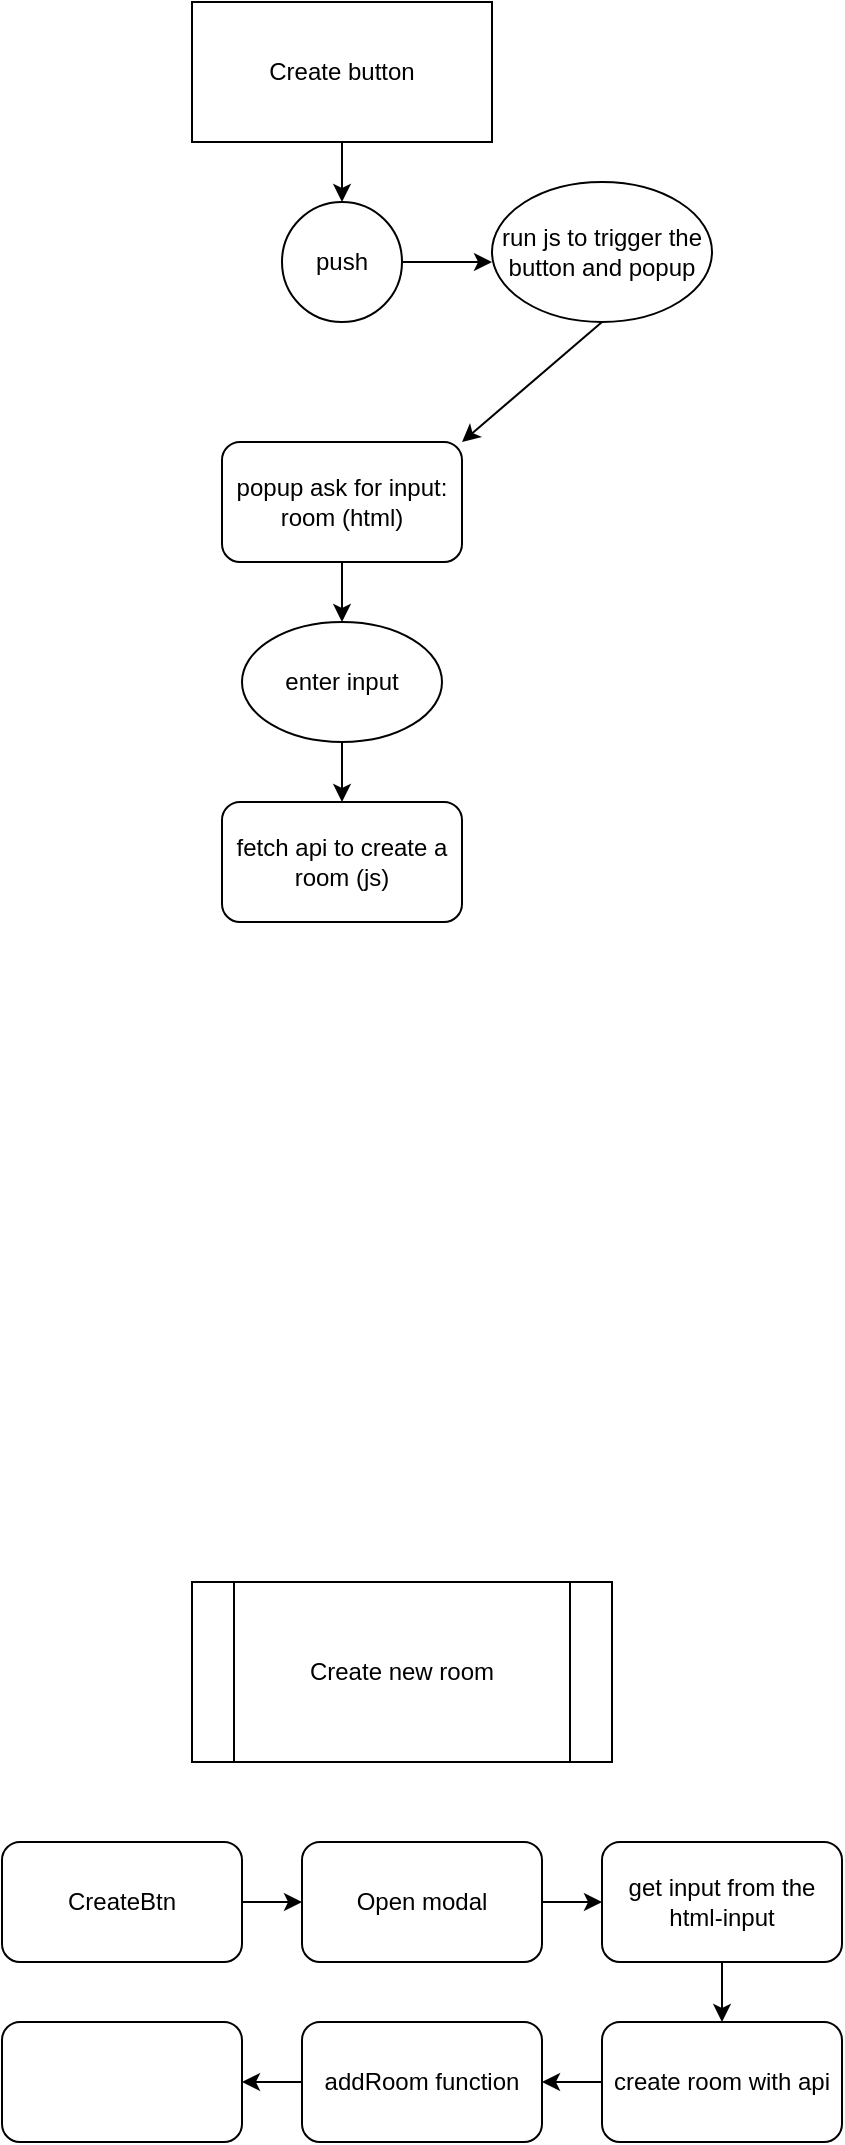 <mxfile>
    <diagram id="cT9Un1n4xZWBrwj37d2i" name="Page-1">
        <mxGraphModel dx="473" dy="947" grid="1" gridSize="10" guides="1" tooltips="1" connect="1" arrows="1" fold="1" page="1" pageScale="1" pageWidth="1200" pageHeight="1920" math="0" shadow="0">
            <root>
                <mxCell id="0"/>
                <mxCell id="1" parent="0"/>
                <mxCell id="9" style="edgeStyle=none;html=1;exitX=0.5;exitY=1;exitDx=0;exitDy=0;entryX=0.5;entryY=0;entryDx=0;entryDy=0;" parent="1" source="2" target="7" edge="1">
                    <mxGeometry relative="1" as="geometry"/>
                </mxCell>
                <mxCell id="2" value="Create button" style="rounded=0;whiteSpace=wrap;html=1;" parent="1" vertex="1">
                    <mxGeometry x="295" y="140" width="150" height="70" as="geometry"/>
                </mxCell>
                <mxCell id="22" style="edgeStyle=none;html=1;exitX=0.5;exitY=1;exitDx=0;exitDy=0;entryX=0.5;entryY=0;entryDx=0;entryDy=0;" parent="1" source="3" target="18" edge="1">
                    <mxGeometry relative="1" as="geometry"/>
                </mxCell>
                <mxCell id="3" value="popup ask for input: room (html)" style="rounded=1;whiteSpace=wrap;html=1;" parent="1" vertex="1">
                    <mxGeometry x="310" y="360" width="120" height="60" as="geometry"/>
                </mxCell>
                <mxCell id="5" value="fetch api to create a room (js)" style="rounded=1;whiteSpace=wrap;html=1;" parent="1" vertex="1">
                    <mxGeometry x="310" y="540" width="120" height="60" as="geometry"/>
                </mxCell>
                <mxCell id="10" style="edgeStyle=none;html=1;exitX=1;exitY=0.5;exitDx=0;exitDy=0;" parent="1" source="7" edge="1">
                    <mxGeometry relative="1" as="geometry">
                        <mxPoint x="445" y="270" as="targetPoint"/>
                    </mxGeometry>
                </mxCell>
                <mxCell id="7" value="push" style="ellipse;whiteSpace=wrap;html=1;aspect=fixed;" parent="1" vertex="1">
                    <mxGeometry x="340" y="240" width="60" height="60" as="geometry"/>
                </mxCell>
                <mxCell id="13" style="edgeStyle=none;html=1;exitX=0.5;exitY=1;exitDx=0;exitDy=0;entryX=1;entryY=0;entryDx=0;entryDy=0;" parent="1" source="12" target="3" edge="1">
                    <mxGeometry relative="1" as="geometry">
                        <mxPoint x="500" y="330" as="targetPoint"/>
                    </mxGeometry>
                </mxCell>
                <mxCell id="12" value="run js to trigger the button and popup" style="ellipse;whiteSpace=wrap;html=1;" parent="1" vertex="1">
                    <mxGeometry x="445" y="230" width="110" height="70" as="geometry"/>
                </mxCell>
                <mxCell id="20" style="edgeStyle=none;html=1;exitX=0.5;exitY=1;exitDx=0;exitDy=0;" parent="1" source="18" target="5" edge="1">
                    <mxGeometry relative="1" as="geometry"/>
                </mxCell>
                <mxCell id="18" value="enter input" style="ellipse;whiteSpace=wrap;html=1;" parent="1" vertex="1">
                    <mxGeometry x="320" y="450" width="100" height="60" as="geometry"/>
                </mxCell>
                <mxCell id="25" value="Create new room" style="shape=process;whiteSpace=wrap;html=1;backgroundOutline=1;" vertex="1" parent="1">
                    <mxGeometry x="295" y="930" width="210" height="90" as="geometry"/>
                </mxCell>
                <mxCell id="35" value="" style="edgeStyle=none;html=1;" edge="1" parent="1" source="26" target="28">
                    <mxGeometry relative="1" as="geometry"/>
                </mxCell>
                <mxCell id="26" value="CreateBtn" style="rounded=1;whiteSpace=wrap;html=1;" vertex="1" parent="1">
                    <mxGeometry x="200" y="1060" width="120" height="60" as="geometry"/>
                </mxCell>
                <mxCell id="36" value="" style="edgeStyle=none;html=1;" edge="1" parent="1" source="28" target="29">
                    <mxGeometry relative="1" as="geometry"/>
                </mxCell>
                <mxCell id="28" value="Open modal" style="rounded=1;whiteSpace=wrap;html=1;" vertex="1" parent="1">
                    <mxGeometry x="350" y="1060" width="120" height="60" as="geometry"/>
                </mxCell>
                <mxCell id="37" value="" style="edgeStyle=none;html=1;" edge="1" parent="1" source="29" target="32">
                    <mxGeometry relative="1" as="geometry"/>
                </mxCell>
                <mxCell id="29" value="get input from the html-input" style="rounded=1;whiteSpace=wrap;html=1;" vertex="1" parent="1">
                    <mxGeometry x="500" y="1060" width="120" height="60" as="geometry"/>
                </mxCell>
                <mxCell id="39" value="" style="edgeStyle=none;html=1;" edge="1" parent="1" source="32" target="38">
                    <mxGeometry relative="1" as="geometry"/>
                </mxCell>
                <mxCell id="32" value="create room with api" style="whiteSpace=wrap;html=1;rounded=1;" vertex="1" parent="1">
                    <mxGeometry x="500" y="1150" width="120" height="60" as="geometry"/>
                </mxCell>
                <mxCell id="41" value="" style="edgeStyle=none;html=1;" edge="1" parent="1" source="38" target="40">
                    <mxGeometry relative="1" as="geometry"/>
                </mxCell>
                <mxCell id="38" value="addRoom function" style="whiteSpace=wrap;html=1;rounded=1;" vertex="1" parent="1">
                    <mxGeometry x="350" y="1150" width="120" height="60" as="geometry"/>
                </mxCell>
                <mxCell id="40" value="" style="whiteSpace=wrap;html=1;rounded=1;" vertex="1" parent="1">
                    <mxGeometry x="200" y="1150" width="120" height="60" as="geometry"/>
                </mxCell>
            </root>
        </mxGraphModel>
    </diagram>
</mxfile>